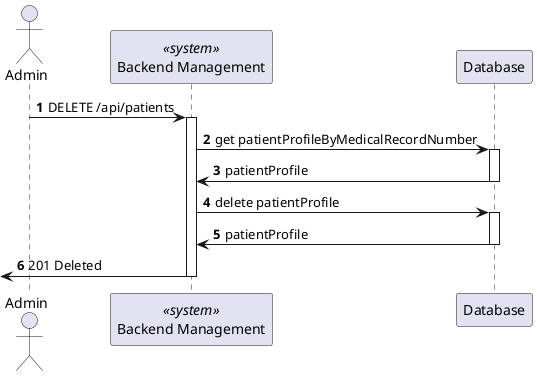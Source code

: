 @startuml Patient Profile Delete (level 3 - 1)

autonumber
actor Admin as "Admin"
participant BE as "Backend Management" <<system>>
participant DB as "Database"

Admin-> BE : DELETE /api/patients
activate BE

BE -> DB : get patientProfileByMedicalRecordNumber

activate DB 

DB -> BE : patientProfile 

deactivate DB 

BE -> DB : delete patientProfile

activate DB 

DB -> BE : patientProfile 

deactivate DB 

<- BE : 201 Deleted

deactivate BE

@enduml
